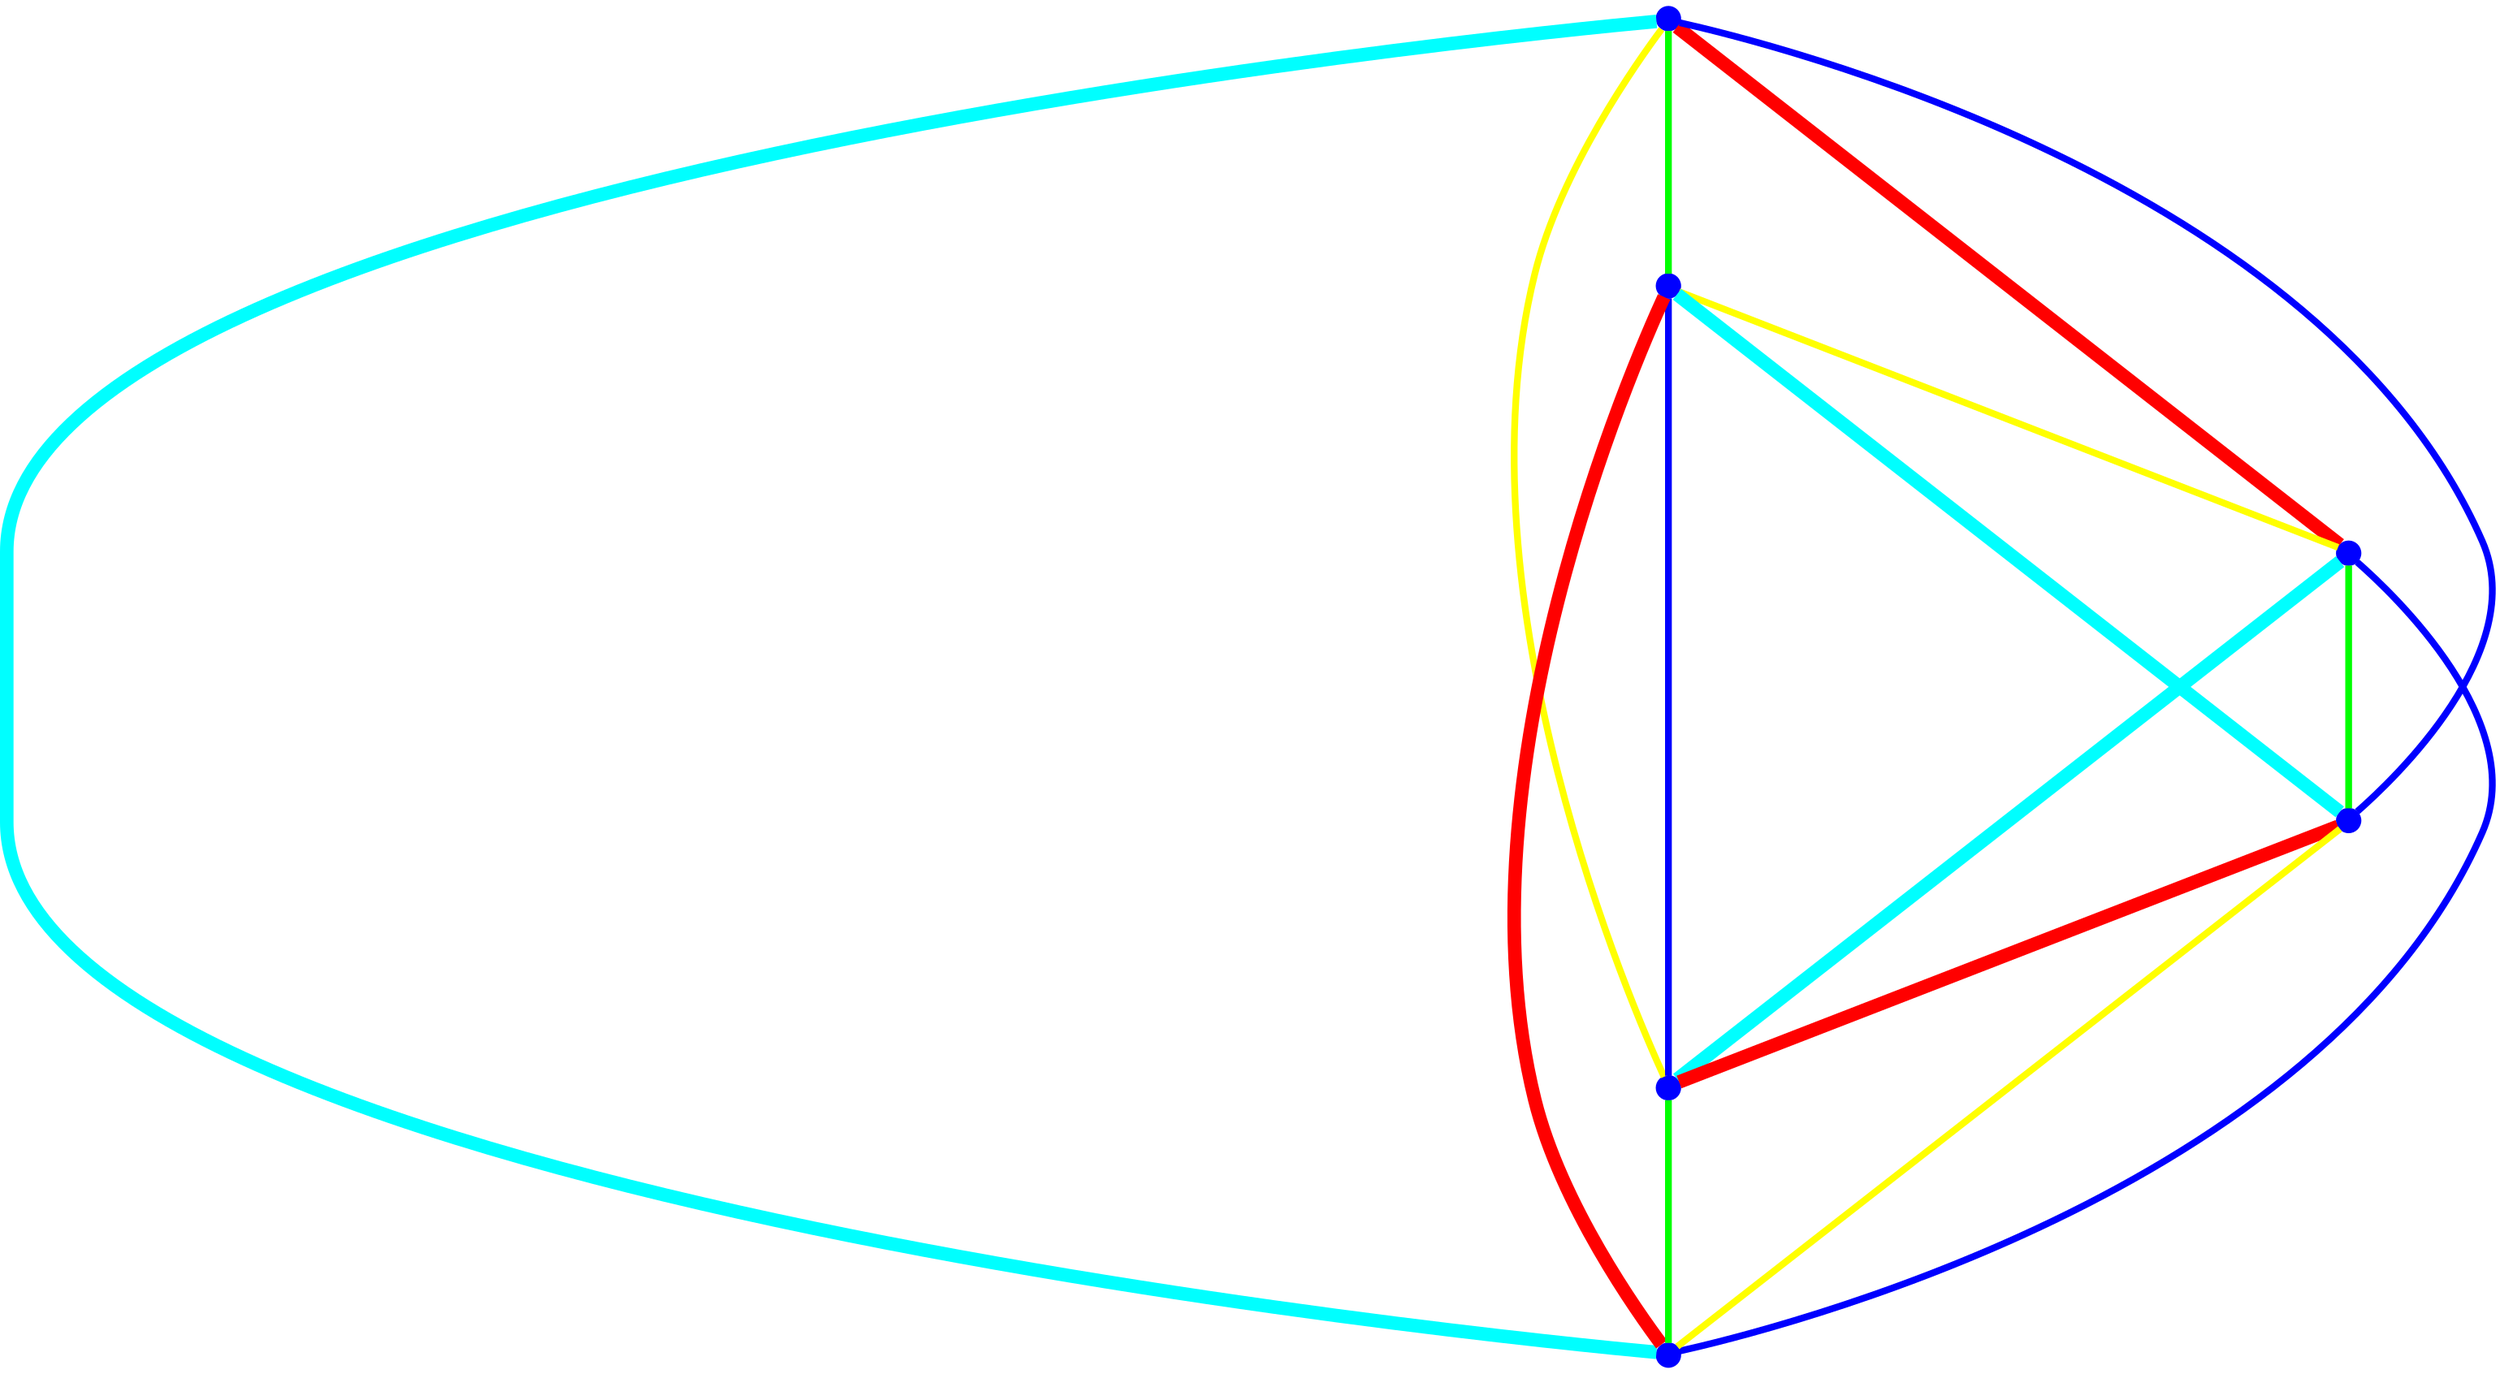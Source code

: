 graph {
ranksep=2
nodesep=2
node [label="" shape=circle style=filled fixedsize=true color=blue fillcolor=blue width=0.2];
"1" -- "2" [style="solid",penwidth="4",color="green"];
"1" -- "3" [style="solid",penwidth="8",color="red"];
"1" -- "4" [style="solid",penwidth="4",color="blue"];
"1" -- "5" [style="solid",penwidth="4",color="yellow"];
"1" -- "6" [style="solid",penwidth="8",color="cyan"];
"2" -- "3" [style="solid",penwidth="4",color="yellow"];
"2" -- "4" [style="solid",penwidth="8",color="cyan"];
"2" -- "5" [style="solid",penwidth="4",color="blue"];
"2" -- "6" [style="solid",penwidth="8",color="red"];
"3" -- "4" [style="solid",penwidth="4",color="green"];
"3" -- "5" [style="solid",penwidth="8",color="cyan"];
"3" -- "6" [style="solid",penwidth="4",color="blue"];
"4" -- "5" [style="solid",penwidth="8",color="red"];
"4" -- "6" [style="solid",penwidth="4",color="yellow"];
"5" -- "6" [style="solid",penwidth="4",color="green"];
}
